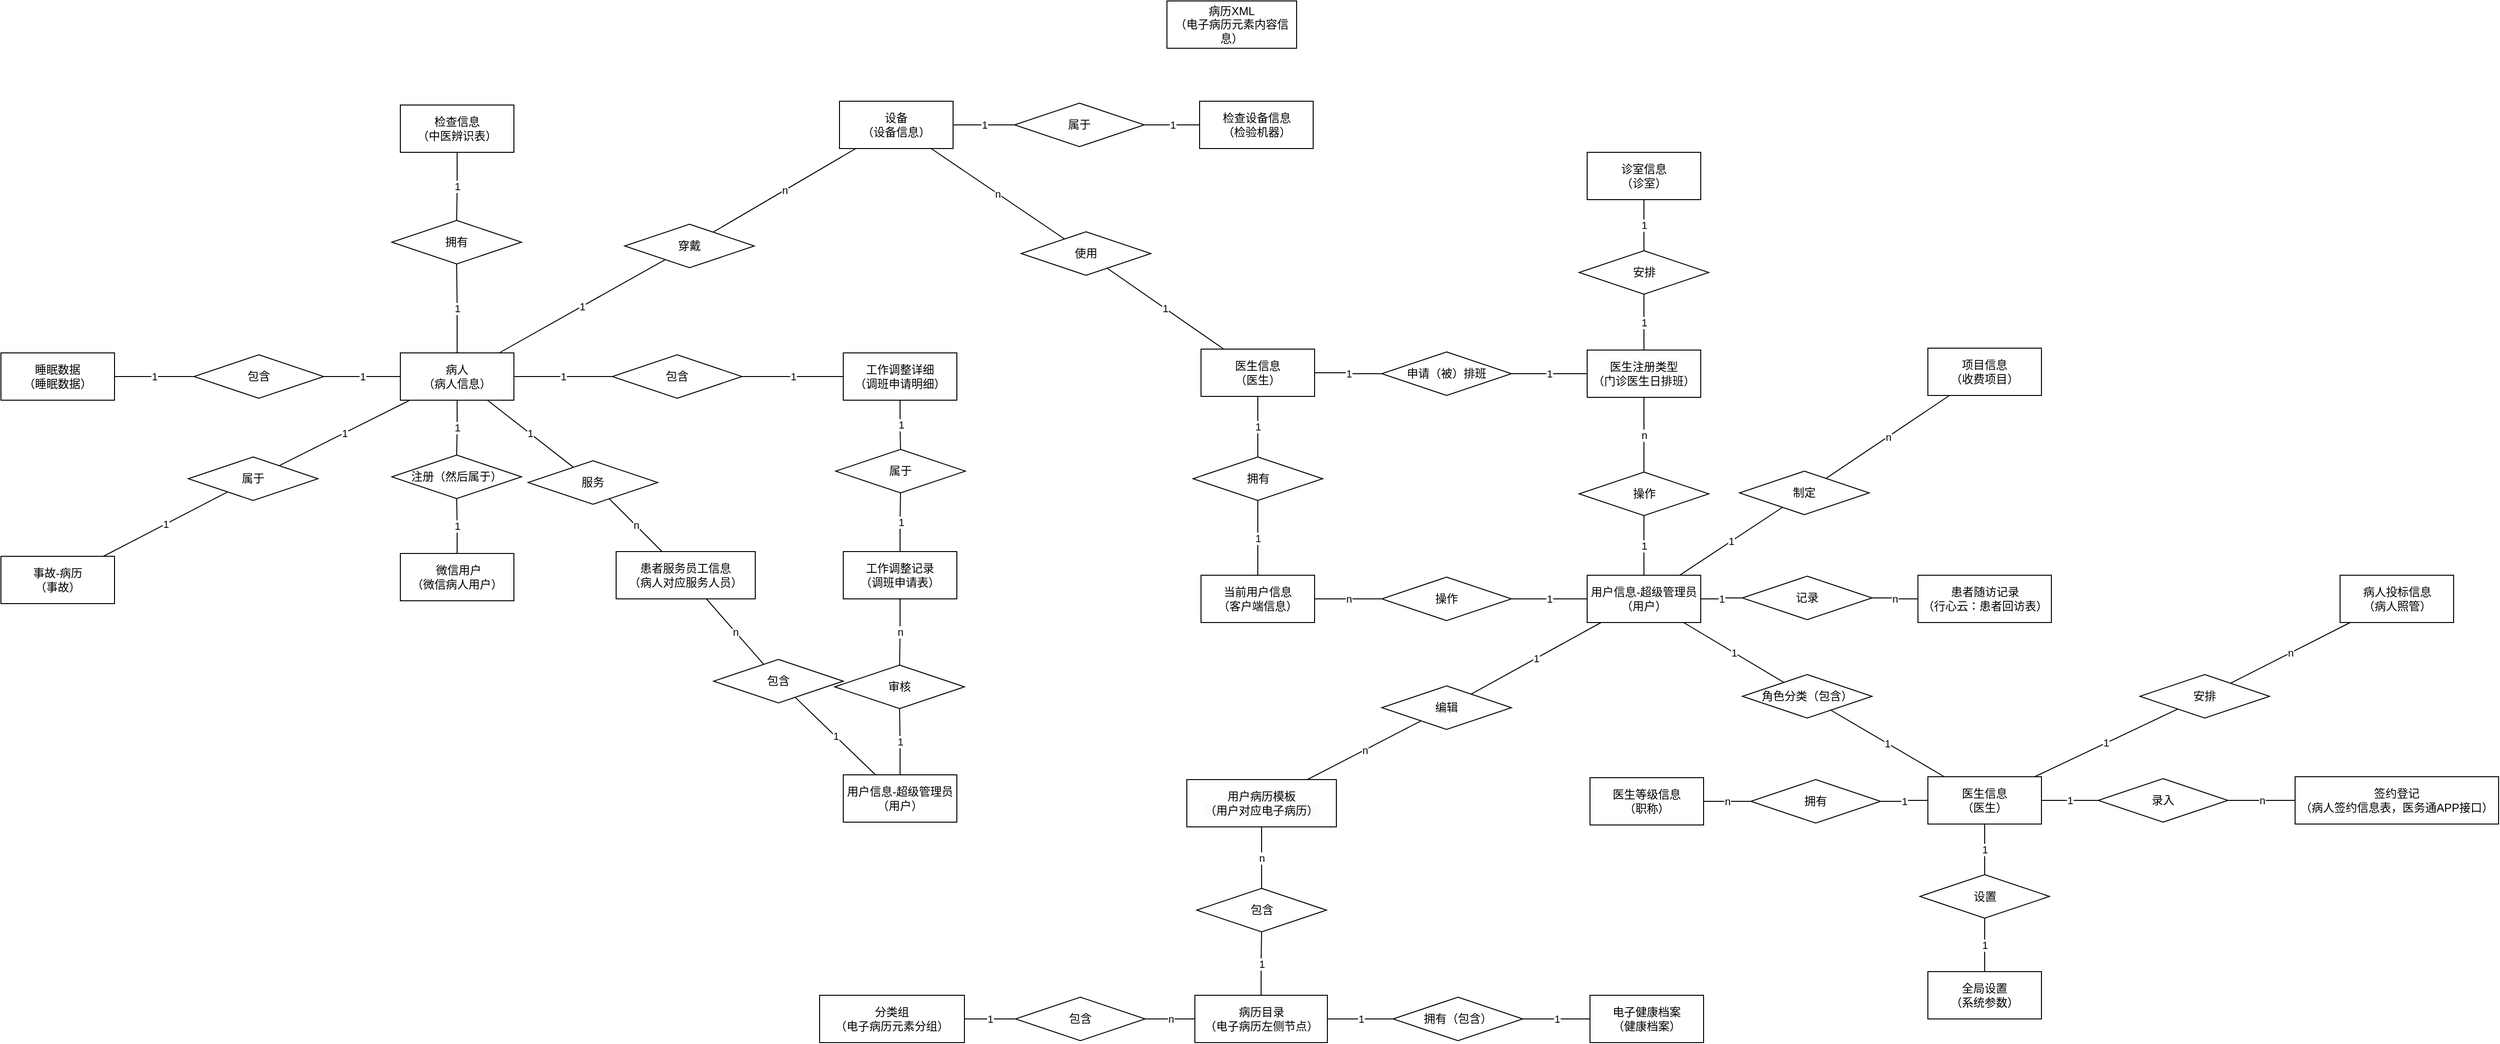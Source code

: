 <mxfile version="24.7.4">
  <diagram name="第 1 页" id="78033s9l0AK3vR_pznim">
    <mxGraphModel dx="4555" dy="3016" grid="0" gridSize="10" guides="1" tooltips="1" connect="1" arrows="1" fold="1" page="1" pageScale="1" pageWidth="827" pageHeight="1169" math="0" shadow="0">
      <root>
        <mxCell id="0" />
        <mxCell id="1" parent="0" />
        <mxCell id="rbatr0RZPFqrajTzZ2mt-5" value="1" style="edgeStyle=orthogonalEdgeStyle;rounded=0;orthogonalLoop=1;jettySize=auto;html=1;endArrow=none;endFill=0;" parent="1" source="rbatr0RZPFqrajTzZ2mt-1" target="rbatr0RZPFqrajTzZ2mt-4" edge="1">
          <mxGeometry relative="1" as="geometry" />
        </mxCell>
        <mxCell id="rbatr0RZPFqrajTzZ2mt-10" value="1" style="edgeStyle=orthogonalEdgeStyle;rounded=0;orthogonalLoop=1;jettySize=auto;html=1;endArrow=none;endFill=0;" parent="1" source="rbatr0RZPFqrajTzZ2mt-1" target="rbatr0RZPFqrajTzZ2mt-9" edge="1">
          <mxGeometry relative="1" as="geometry" />
        </mxCell>
        <mxCell id="rbatr0RZPFqrajTzZ2mt-14" value="1" style="edgeStyle=orthogonalEdgeStyle;rounded=0;orthogonalLoop=1;jettySize=auto;html=1;endArrow=none;endFill=0;" parent="1" source="rbatr0RZPFqrajTzZ2mt-1" target="rbatr0RZPFqrajTzZ2mt-13" edge="1">
          <mxGeometry relative="1" as="geometry" />
        </mxCell>
        <mxCell id="rbatr0RZPFqrajTzZ2mt-19" value="1" style="rounded=0;orthogonalLoop=1;jettySize=auto;html=1;endArrow=none;endFill=0;" parent="1" source="rbatr0RZPFqrajTzZ2mt-1" target="rbatr0RZPFqrajTzZ2mt-18" edge="1">
          <mxGeometry relative="1" as="geometry" />
        </mxCell>
        <mxCell id="rbatr0RZPFqrajTzZ2mt-1" value="&lt;div&gt;&lt;span style=&quot;background-color: initial;&quot;&gt;医生信息&lt;/span&gt;&lt;/div&gt;&lt;div&gt;（医生）&lt;/div&gt;" style="rounded=0;whiteSpace=wrap;html=1;" parent="1" vertex="1">
          <mxGeometry x="-681" y="-711" width="120" height="50" as="geometry" />
        </mxCell>
        <mxCell id="rbatr0RZPFqrajTzZ2mt-3" value="签约登记&lt;div&gt;（病人签约信息表，医务通APP接口）&lt;/div&gt;" style="rounded=0;whiteSpace=wrap;html=1;" parent="1" vertex="1">
          <mxGeometry x="-293" y="-711" width="215" height="50" as="geometry" />
        </mxCell>
        <mxCell id="rbatr0RZPFqrajTzZ2mt-6" value="n" style="edgeStyle=orthogonalEdgeStyle;rounded=0;orthogonalLoop=1;jettySize=auto;html=1;endArrow=none;endFill=0;" parent="1" source="rbatr0RZPFqrajTzZ2mt-4" target="rbatr0RZPFqrajTzZ2mt-3" edge="1">
          <mxGeometry relative="1" as="geometry" />
        </mxCell>
        <mxCell id="rbatr0RZPFqrajTzZ2mt-4" value="录入" style="rhombus;whiteSpace=wrap;html=1;" parent="1" vertex="1">
          <mxGeometry x="-501" y="-709" width="137" height="46" as="geometry" />
        </mxCell>
        <mxCell id="rbatr0RZPFqrajTzZ2mt-8" value="全局设置&lt;div&gt;（系统参数）&lt;/div&gt;" style="rounded=0;whiteSpace=wrap;html=1;" parent="1" vertex="1">
          <mxGeometry x="-681" y="-505" width="120" height="50" as="geometry" />
        </mxCell>
        <mxCell id="rbatr0RZPFqrajTzZ2mt-11" value="1" style="edgeStyle=orthogonalEdgeStyle;rounded=0;orthogonalLoop=1;jettySize=auto;html=1;endArrow=none;endFill=0;" parent="1" source="rbatr0RZPFqrajTzZ2mt-9" target="rbatr0RZPFqrajTzZ2mt-8" edge="1">
          <mxGeometry relative="1" as="geometry" />
        </mxCell>
        <mxCell id="rbatr0RZPFqrajTzZ2mt-9" value="设置" style="rhombus;whiteSpace=wrap;html=1;" parent="1" vertex="1">
          <mxGeometry x="-689.5" y="-607.5" width="137" height="46" as="geometry" />
        </mxCell>
        <mxCell id="rbatr0RZPFqrajTzZ2mt-12" value="医生等级信息&lt;div&gt;（职称）&lt;/div&gt;" style="rounded=0;whiteSpace=wrap;html=1;" parent="1" vertex="1">
          <mxGeometry x="-1038" y="-710" width="120" height="50" as="geometry" />
        </mxCell>
        <mxCell id="rbatr0RZPFqrajTzZ2mt-15" value="n" style="edgeStyle=orthogonalEdgeStyle;rounded=0;orthogonalLoop=1;jettySize=auto;html=1;endArrow=none;endFill=0;" parent="1" source="rbatr0RZPFqrajTzZ2mt-13" target="rbatr0RZPFqrajTzZ2mt-12" edge="1">
          <mxGeometry relative="1" as="geometry" />
        </mxCell>
        <mxCell id="rbatr0RZPFqrajTzZ2mt-13" value="拥有" style="rhombus;whiteSpace=wrap;html=1;" parent="1" vertex="1">
          <mxGeometry x="-868" y="-708" width="137" height="46" as="geometry" />
        </mxCell>
        <mxCell id="rbatr0RZPFqrajTzZ2mt-20" value="n" style="rounded=0;orthogonalLoop=1;jettySize=auto;html=1;endArrow=none;endFill=0;" parent="1" source="rbatr0RZPFqrajTzZ2mt-17" target="rbatr0RZPFqrajTzZ2mt-18" edge="1">
          <mxGeometry relative="1" as="geometry" />
        </mxCell>
        <mxCell id="rbatr0RZPFqrajTzZ2mt-17" value="病人投标信息&lt;div&gt;（病人照管）&lt;/div&gt;" style="rounded=0;whiteSpace=wrap;html=1;" parent="1" vertex="1">
          <mxGeometry x="-245.5" y="-924" width="120" height="50" as="geometry" />
        </mxCell>
        <mxCell id="rbatr0RZPFqrajTzZ2mt-18" value="安排" style="rhombus;whiteSpace=wrap;html=1;" parent="1" vertex="1">
          <mxGeometry x="-457" y="-819" width="137" height="46" as="geometry" />
        </mxCell>
        <mxCell id="rbatr0RZPFqrajTzZ2mt-23" value="1" style="rounded=0;orthogonalLoop=1;jettySize=auto;html=1;endArrow=none;endFill=0;" parent="1" source="rbatr0RZPFqrajTzZ2mt-21" target="rbatr0RZPFqrajTzZ2mt-22" edge="1">
          <mxGeometry relative="1" as="geometry" />
        </mxCell>
        <mxCell id="rbatr0RZPFqrajTzZ2mt-27" value="1" style="edgeStyle=orthogonalEdgeStyle;rounded=0;orthogonalLoop=1;jettySize=auto;html=1;endArrow=none;endFill=0;" parent="1" source="rbatr0RZPFqrajTzZ2mt-21" target="rbatr0RZPFqrajTzZ2mt-26" edge="1">
          <mxGeometry relative="1" as="geometry" />
        </mxCell>
        <mxCell id="rbatr0RZPFqrajTzZ2mt-35" value="1" style="edgeStyle=orthogonalEdgeStyle;rounded=0;orthogonalLoop=1;jettySize=auto;html=1;endArrow=none;endFill=0;" parent="1" source="rbatr0RZPFqrajTzZ2mt-21" target="rbatr0RZPFqrajTzZ2mt-34" edge="1">
          <mxGeometry relative="1" as="geometry" />
        </mxCell>
        <mxCell id="rbatr0RZPFqrajTzZ2mt-47" value="1" style="rounded=0;orthogonalLoop=1;jettySize=auto;html=1;endArrow=none;endFill=0;" parent="1" source="rbatr0RZPFqrajTzZ2mt-21" target="rbatr0RZPFqrajTzZ2mt-46" edge="1">
          <mxGeometry relative="1" as="geometry" />
        </mxCell>
        <mxCell id="rbatr0RZPFqrajTzZ2mt-51" value="1" style="rounded=0;orthogonalLoop=1;jettySize=auto;html=1;endArrow=none;endFill=0;" parent="1" source="rbatr0RZPFqrajTzZ2mt-21" target="rbatr0RZPFqrajTzZ2mt-50" edge="1">
          <mxGeometry relative="1" as="geometry" />
        </mxCell>
        <mxCell id="rbatr0RZPFqrajTzZ2mt-68" value="1" style="edgeStyle=orthogonalEdgeStyle;rounded=0;orthogonalLoop=1;jettySize=auto;html=1;endArrow=none;endFill=0;" parent="1" source="rbatr0RZPFqrajTzZ2mt-21" target="rbatr0RZPFqrajTzZ2mt-67" edge="1">
          <mxGeometry relative="1" as="geometry" />
        </mxCell>
        <mxCell id="rbatr0RZPFqrajTzZ2mt-21" value="用户信息-超级管理员&lt;div&gt;（用户）&lt;/div&gt;" style="rounded=0;whiteSpace=wrap;html=1;" parent="1" vertex="1">
          <mxGeometry x="-1041" y="-924" width="120" height="50" as="geometry" />
        </mxCell>
        <mxCell id="rbatr0RZPFqrajTzZ2mt-24" value="1" style="rounded=0;orthogonalLoop=1;jettySize=auto;html=1;endArrow=none;endFill=0;" parent="1" source="rbatr0RZPFqrajTzZ2mt-22" target="rbatr0RZPFqrajTzZ2mt-1" edge="1">
          <mxGeometry relative="1" as="geometry" />
        </mxCell>
        <mxCell id="rbatr0RZPFqrajTzZ2mt-22" value="角色分类（包含）" style="rhombus;whiteSpace=wrap;html=1;" parent="1" vertex="1">
          <mxGeometry x="-877" y="-819" width="137" height="46" as="geometry" />
        </mxCell>
        <mxCell id="rbatr0RZPFqrajTzZ2mt-28" value="n" style="edgeStyle=orthogonalEdgeStyle;rounded=0;orthogonalLoop=1;jettySize=auto;html=1;endArrow=none;endFill=0;" parent="1" source="rbatr0RZPFqrajTzZ2mt-25" target="rbatr0RZPFqrajTzZ2mt-26" edge="1">
          <mxGeometry relative="1" as="geometry" />
        </mxCell>
        <mxCell id="rbatr0RZPFqrajTzZ2mt-25" value="当前用户信息&lt;div&gt;（客户端信息）&lt;/div&gt;" style="rounded=0;whiteSpace=wrap;html=1;" parent="1" vertex="1">
          <mxGeometry x="-1449" y="-924" width="120" height="50" as="geometry" />
        </mxCell>
        <mxCell id="rbatr0RZPFqrajTzZ2mt-26" value="操作" style="rhombus;whiteSpace=wrap;html=1;" parent="1" vertex="1">
          <mxGeometry x="-1258" y="-922" width="137" height="46" as="geometry" />
        </mxCell>
        <mxCell id="rbatr0RZPFqrajTzZ2mt-31" value="1" style="edgeStyle=orthogonalEdgeStyle;rounded=0;orthogonalLoop=1;jettySize=auto;html=1;endArrow=none;endFill=0;" parent="1" source="rbatr0RZPFqrajTzZ2mt-29" target="rbatr0RZPFqrajTzZ2mt-30" edge="1">
          <mxGeometry relative="1" as="geometry" />
        </mxCell>
        <mxCell id="rbatr0RZPFqrajTzZ2mt-38" value="1" style="edgeStyle=orthogonalEdgeStyle;rounded=0;orthogonalLoop=1;jettySize=auto;html=1;endArrow=none;endFill=0;" parent="1" source="rbatr0RZPFqrajTzZ2mt-29" target="rbatr0RZPFqrajTzZ2mt-37" edge="1">
          <mxGeometry relative="1" as="geometry" />
        </mxCell>
        <mxCell id="5QvbpYxqVvDE7Awgv5K5-29" value="1" style="rounded=0;orthogonalLoop=1;jettySize=auto;html=1;endArrow=none;endFill=0;" edge="1" parent="1" source="rbatr0RZPFqrajTzZ2mt-29" target="5QvbpYxqVvDE7Awgv5K5-28">
          <mxGeometry relative="1" as="geometry" />
        </mxCell>
        <mxCell id="rbatr0RZPFqrajTzZ2mt-29" value="&lt;div&gt;&lt;span style=&quot;background-color: initial;&quot;&gt;医生信息&lt;/span&gt;&lt;/div&gt;&lt;div&gt;（医生）&lt;/div&gt;" style="rounded=0;whiteSpace=wrap;html=1;" parent="1" vertex="1">
          <mxGeometry x="-1449" y="-1163" width="120" height="50" as="geometry" />
        </mxCell>
        <mxCell id="rbatr0RZPFqrajTzZ2mt-32" value="1" style="edgeStyle=orthogonalEdgeStyle;rounded=0;orthogonalLoop=1;jettySize=auto;html=1;endArrow=none;endFill=0;" parent="1" source="rbatr0RZPFqrajTzZ2mt-30" target="rbatr0RZPFqrajTzZ2mt-25" edge="1">
          <mxGeometry relative="1" as="geometry" />
        </mxCell>
        <mxCell id="rbatr0RZPFqrajTzZ2mt-30" value="拥有" style="rhombus;whiteSpace=wrap;html=1;" parent="1" vertex="1">
          <mxGeometry x="-1457.5" y="-1049" width="137" height="46" as="geometry" />
        </mxCell>
        <mxCell id="rbatr0RZPFqrajTzZ2mt-36" value="n" style="edgeStyle=orthogonalEdgeStyle;rounded=0;orthogonalLoop=1;jettySize=auto;html=1;endArrow=none;endFill=0;" parent="1" source="rbatr0RZPFqrajTzZ2mt-33" target="rbatr0RZPFqrajTzZ2mt-34" edge="1">
          <mxGeometry relative="1" as="geometry" />
        </mxCell>
        <mxCell id="rbatr0RZPFqrajTzZ2mt-40" value="1" style="edgeStyle=orthogonalEdgeStyle;rounded=0;orthogonalLoop=1;jettySize=auto;html=1;endArrow=none;endFill=0;" parent="1" source="rbatr0RZPFqrajTzZ2mt-33" target="rbatr0RZPFqrajTzZ2mt-37" edge="1">
          <mxGeometry relative="1" as="geometry" />
        </mxCell>
        <mxCell id="rbatr0RZPFqrajTzZ2mt-43" value="1" style="edgeStyle=orthogonalEdgeStyle;rounded=0;orthogonalLoop=1;jettySize=auto;html=1;endArrow=none;endFill=0;" parent="1" source="rbatr0RZPFqrajTzZ2mt-33" target="rbatr0RZPFqrajTzZ2mt-42" edge="1">
          <mxGeometry relative="1" as="geometry" />
        </mxCell>
        <mxCell id="rbatr0RZPFqrajTzZ2mt-33" value="医生注册类型&lt;div&gt;（门诊医生日排班）&lt;/div&gt;" style="rounded=0;whiteSpace=wrap;html=1;" parent="1" vertex="1">
          <mxGeometry x="-1041" y="-1162" width="120" height="50" as="geometry" />
        </mxCell>
        <mxCell id="rbatr0RZPFqrajTzZ2mt-34" value="操作" style="rhombus;whiteSpace=wrap;html=1;" parent="1" vertex="1">
          <mxGeometry x="-1049.5" y="-1033" width="137" height="46" as="geometry" />
        </mxCell>
        <mxCell id="rbatr0RZPFqrajTzZ2mt-37" value="申请（被）排班" style="rhombus;whiteSpace=wrap;html=1;" parent="1" vertex="1">
          <mxGeometry x="-1258" y="-1160" width="137" height="46" as="geometry" />
        </mxCell>
        <mxCell id="rbatr0RZPFqrajTzZ2mt-44" value="1" style="edgeStyle=orthogonalEdgeStyle;rounded=0;orthogonalLoop=1;jettySize=auto;html=1;endArrow=none;endFill=0;" parent="1" source="rbatr0RZPFqrajTzZ2mt-41" target="rbatr0RZPFqrajTzZ2mt-42" edge="1">
          <mxGeometry relative="1" as="geometry" />
        </mxCell>
        <mxCell id="rbatr0RZPFqrajTzZ2mt-41" value="诊室信息&lt;div&gt;（诊室）&lt;/div&gt;" style="rounded=0;whiteSpace=wrap;html=1;" parent="1" vertex="1">
          <mxGeometry x="-1041" y="-1371" width="120" height="50" as="geometry" />
        </mxCell>
        <mxCell id="rbatr0RZPFqrajTzZ2mt-42" value="安排" style="rhombus;whiteSpace=wrap;html=1;" parent="1" vertex="1">
          <mxGeometry x="-1049.5" y="-1267" width="137" height="46" as="geometry" />
        </mxCell>
        <mxCell id="rbatr0RZPFqrajTzZ2mt-48" value="n" style="rounded=0;orthogonalLoop=1;jettySize=auto;html=1;endArrow=none;endFill=0;" parent="1" source="rbatr0RZPFqrajTzZ2mt-45" target="rbatr0RZPFqrajTzZ2mt-46" edge="1">
          <mxGeometry relative="1" as="geometry" />
        </mxCell>
        <mxCell id="rbatr0RZPFqrajTzZ2mt-45" value=" 项目信息&lt;div&gt;（收费项目）&lt;/div&gt;" style="rounded=0;whiteSpace=wrap;html=1;" parent="1" vertex="1">
          <mxGeometry x="-681" y="-1164" width="120" height="50" as="geometry" />
        </mxCell>
        <mxCell id="rbatr0RZPFqrajTzZ2mt-46" value="制定" style="rhombus;whiteSpace=wrap;html=1;" parent="1" vertex="1">
          <mxGeometry x="-880" y="-1034" width="137" height="46" as="geometry" />
        </mxCell>
        <mxCell id="rbatr0RZPFqrajTzZ2mt-57" value="n" style="edgeStyle=orthogonalEdgeStyle;rounded=0;orthogonalLoop=1;jettySize=auto;html=1;endArrow=none;endFill=0;" parent="1" source="rbatr0RZPFqrajTzZ2mt-49" target="rbatr0RZPFqrajTzZ2mt-55" edge="1">
          <mxGeometry relative="1" as="geometry" />
        </mxCell>
        <mxCell id="rbatr0RZPFqrajTzZ2mt-49" value="&lt;br&gt;&lt;span style=&quot;color: rgb(0, 0, 0); font-family: Helvetica; font-size: 12px; font-style: normal; font-variant-ligatures: normal; font-variant-caps: normal; font-weight: 400; letter-spacing: normal; orphans: 2; text-align: center; text-indent: 0px; text-transform: none; widows: 2; word-spacing: 0px; -webkit-text-stroke-width: 0px; white-space: normal; background-color: rgb(251, 251, 251); text-decoration-thickness: initial; text-decoration-style: initial; text-decoration-color: initial; display: inline !important; float: none;&quot;&gt;&lt;br&gt;&lt;/span&gt;&lt;div&gt;&lt;span style=&quot;color: rgb(0, 0, 0); font-family: Helvetica; font-size: 12px; font-style: normal; font-variant-ligatures: normal; font-variant-caps: normal; font-weight: 400; letter-spacing: normal; orphans: 2; text-align: center; text-indent: 0px; text-transform: none; widows: 2; word-spacing: 0px; -webkit-text-stroke-width: 0px; white-space: normal; background-color: rgb(251, 251, 251); text-decoration-thickness: initial; text-decoration-style: initial; text-decoration-color: initial; display: inline !important; float: none;&quot;&gt;用户病历模板&lt;/span&gt;&lt;div style=&quot;forced-color-adjust: none; color: rgb(0, 0, 0); font-family: Helvetica; font-size: 12px; font-style: normal; font-variant-ligatures: normal; font-variant-caps: normal; font-weight: 400; letter-spacing: normal; orphans: 2; text-align: center; text-indent: 0px; text-transform: none; widows: 2; word-spacing: 0px; -webkit-text-stroke-width: 0px; white-space: normal; background-color: rgb(251, 251, 251); text-decoration-thickness: initial; text-decoration-style: initial; text-decoration-color: initial;&quot;&gt;（用户对应电子病历）&lt;/div&gt;&lt;br&gt;&lt;br&gt;&lt;/div&gt;" style="rounded=0;whiteSpace=wrap;html=1;" parent="1" vertex="1">
          <mxGeometry x="-1464" y="-708" width="158" height="50" as="geometry" />
        </mxCell>
        <mxCell id="rbatr0RZPFqrajTzZ2mt-52" value="n" style="rounded=0;orthogonalLoop=1;jettySize=auto;html=1;endArrow=none;endFill=0;" parent="1" source="rbatr0RZPFqrajTzZ2mt-50" target="rbatr0RZPFqrajTzZ2mt-49" edge="1">
          <mxGeometry relative="1" as="geometry" />
        </mxCell>
        <mxCell id="rbatr0RZPFqrajTzZ2mt-50" value="编辑" style="rhombus;whiteSpace=wrap;html=1;" parent="1" vertex="1">
          <mxGeometry x="-1258" y="-807" width="137" height="46" as="geometry" />
        </mxCell>
        <mxCell id="rbatr0RZPFqrajTzZ2mt-56" value="1" style="edgeStyle=orthogonalEdgeStyle;rounded=0;orthogonalLoop=1;jettySize=auto;html=1;endArrow=none;endFill=0;" parent="1" source="rbatr0RZPFqrajTzZ2mt-53" target="rbatr0RZPFqrajTzZ2mt-55" edge="1">
          <mxGeometry relative="1" as="geometry" />
        </mxCell>
        <mxCell id="rbatr0RZPFqrajTzZ2mt-64" value="1" style="edgeStyle=orthogonalEdgeStyle;rounded=0;orthogonalLoop=1;jettySize=auto;html=1;endArrow=none;endFill=0;" parent="1" source="rbatr0RZPFqrajTzZ2mt-53" target="rbatr0RZPFqrajTzZ2mt-63" edge="1">
          <mxGeometry relative="1" as="geometry" />
        </mxCell>
        <mxCell id="rbatr0RZPFqrajTzZ2mt-53" value="病历目录&lt;div&gt;（电子病历左侧节点）&lt;/div&gt;" style="rounded=0;whiteSpace=wrap;html=1;" parent="1" vertex="1">
          <mxGeometry x="-1455.5" y="-480" width="140" height="50" as="geometry" />
        </mxCell>
        <mxCell id="rbatr0RZPFqrajTzZ2mt-54" value="病历XML&lt;br&gt;&lt;span style=&quot;background-color: initial;&quot;&gt;（电子病历元素内容信息）&lt;/span&gt;" style="rounded=0;whiteSpace=wrap;html=1;" parent="1" vertex="1">
          <mxGeometry x="-1485" y="-1531" width="137" height="50" as="geometry" />
        </mxCell>
        <mxCell id="rbatr0RZPFqrajTzZ2mt-55" value="包含" style="rhombus;whiteSpace=wrap;html=1;" parent="1" vertex="1">
          <mxGeometry x="-1453.5" y="-593" width="137" height="46" as="geometry" />
        </mxCell>
        <mxCell id="rbatr0RZPFqrajTzZ2mt-60" value="1" style="edgeStyle=orthogonalEdgeStyle;rounded=0;orthogonalLoop=1;jettySize=auto;html=1;endArrow=none;endFill=0;" parent="1" source="rbatr0RZPFqrajTzZ2mt-58" target="rbatr0RZPFqrajTzZ2mt-59" edge="1">
          <mxGeometry relative="1" as="geometry" />
        </mxCell>
        <mxCell id="rbatr0RZPFqrajTzZ2mt-58" value="分类组&lt;div&gt;（电子病历元素分组）&lt;/div&gt;" style="rounded=0;whiteSpace=wrap;html=1;" parent="1" vertex="1">
          <mxGeometry x="-1852" y="-480" width="153" height="50" as="geometry" />
        </mxCell>
        <mxCell id="rbatr0RZPFqrajTzZ2mt-61" value="n" style="edgeStyle=orthogonalEdgeStyle;rounded=0;orthogonalLoop=1;jettySize=auto;html=1;endArrow=none;endFill=0;" parent="1" source="rbatr0RZPFqrajTzZ2mt-59" target="rbatr0RZPFqrajTzZ2mt-53" edge="1">
          <mxGeometry relative="1" as="geometry" />
        </mxCell>
        <mxCell id="rbatr0RZPFqrajTzZ2mt-59" value="包含" style="rhombus;whiteSpace=wrap;html=1;" parent="1" vertex="1">
          <mxGeometry x="-1645" y="-478" width="137" height="46" as="geometry" />
        </mxCell>
        <mxCell id="rbatr0RZPFqrajTzZ2mt-62" value="电子健康档案&lt;div&gt;（健康档案）&lt;/div&gt;" style="rounded=0;whiteSpace=wrap;html=1;" parent="1" vertex="1">
          <mxGeometry x="-1038" y="-480" width="120" height="50" as="geometry" />
        </mxCell>
        <mxCell id="rbatr0RZPFqrajTzZ2mt-65" value="1" style="edgeStyle=orthogonalEdgeStyle;rounded=0;orthogonalLoop=1;jettySize=auto;html=1;endArrow=none;endFill=0;" parent="1" source="rbatr0RZPFqrajTzZ2mt-63" target="rbatr0RZPFqrajTzZ2mt-62" edge="1">
          <mxGeometry relative="1" as="geometry" />
        </mxCell>
        <mxCell id="rbatr0RZPFqrajTzZ2mt-63" value="拥有（包含）" style="rhombus;whiteSpace=wrap;html=1;" parent="1" vertex="1">
          <mxGeometry x="-1246" y="-478" width="137" height="46" as="geometry" />
        </mxCell>
        <mxCell id="rbatr0RZPFqrajTzZ2mt-66" value="患者随访记录&lt;div&gt;（行心云：患者回访表）&lt;/div&gt;" style="rounded=0;whiteSpace=wrap;html=1;" parent="1" vertex="1">
          <mxGeometry x="-691.5" y="-924" width="141" height="50" as="geometry" />
        </mxCell>
        <mxCell id="rbatr0RZPFqrajTzZ2mt-69" value="n" style="edgeStyle=orthogonalEdgeStyle;rounded=0;orthogonalLoop=1;jettySize=auto;html=1;endArrow=none;endFill=0;" parent="1" source="rbatr0RZPFqrajTzZ2mt-67" target="rbatr0RZPFqrajTzZ2mt-66" edge="1">
          <mxGeometry relative="1" as="geometry" />
        </mxCell>
        <mxCell id="rbatr0RZPFqrajTzZ2mt-67" value="记录" style="rhombus;whiteSpace=wrap;html=1;" parent="1" vertex="1">
          <mxGeometry x="-877" y="-923" width="137" height="46" as="geometry" />
        </mxCell>
        <mxCell id="5QvbpYxqVvDE7Awgv5K5-5" value="n" style="edgeStyle=orthogonalEdgeStyle;rounded=0;orthogonalLoop=1;jettySize=auto;html=1;endArrow=none;endFill=0;" edge="1" parent="1" source="5QvbpYxqVvDE7Awgv5K5-1" target="5QvbpYxqVvDE7Awgv5K5-3">
          <mxGeometry relative="1" as="geometry" />
        </mxCell>
        <mxCell id="5QvbpYxqVvDE7Awgv5K5-9" value="1" style="edgeStyle=orthogonalEdgeStyle;rounded=0;orthogonalLoop=1;jettySize=auto;html=1;endArrow=none;endFill=0;" edge="1" parent="1" source="5QvbpYxqVvDE7Awgv5K5-1" target="5QvbpYxqVvDE7Awgv5K5-7">
          <mxGeometry relative="1" as="geometry" />
        </mxCell>
        <mxCell id="5QvbpYxqVvDE7Awgv5K5-1" value="工作调整记录&lt;div&gt;（调班申请表）&lt;br&gt;&lt;/div&gt;" style="rounded=0;whiteSpace=wrap;html=1;" vertex="1" parent="1">
          <mxGeometry x="-1827" y="-949" width="120" height="50" as="geometry" />
        </mxCell>
        <mxCell id="5QvbpYxqVvDE7Awgv5K5-4" value="1" style="edgeStyle=orthogonalEdgeStyle;rounded=0;orthogonalLoop=1;jettySize=auto;html=1;endArrow=none;endFill=0;" edge="1" parent="1" source="5QvbpYxqVvDE7Awgv5K5-2" target="5QvbpYxqVvDE7Awgv5K5-3">
          <mxGeometry relative="1" as="geometry" />
        </mxCell>
        <mxCell id="5QvbpYxqVvDE7Awgv5K5-2" value="用户信息-超级管理员&lt;div&gt;（用户）&lt;/div&gt;" style="rounded=0;whiteSpace=wrap;html=1;" vertex="1" parent="1">
          <mxGeometry x="-1827" y="-713" width="120" height="50" as="geometry" />
        </mxCell>
        <mxCell id="5QvbpYxqVvDE7Awgv5K5-3" value="审核" style="rhombus;whiteSpace=wrap;html=1;" vertex="1" parent="1">
          <mxGeometry x="-1836" y="-829" width="137" height="46" as="geometry" />
        </mxCell>
        <mxCell id="5QvbpYxqVvDE7Awgv5K5-8" value="1" style="edgeStyle=orthogonalEdgeStyle;rounded=0;orthogonalLoop=1;jettySize=auto;html=1;endArrow=none;endFill=0;" edge="1" parent="1" source="5QvbpYxqVvDE7Awgv5K5-6" target="5QvbpYxqVvDE7Awgv5K5-7">
          <mxGeometry relative="1" as="geometry" />
        </mxCell>
        <mxCell id="5QvbpYxqVvDE7Awgv5K5-12" value="1" style="edgeStyle=orthogonalEdgeStyle;rounded=0;orthogonalLoop=1;jettySize=auto;html=1;endArrow=none;endFill=0;" edge="1" parent="1" source="5QvbpYxqVvDE7Awgv5K5-6" target="5QvbpYxqVvDE7Awgv5K5-11">
          <mxGeometry relative="1" as="geometry" />
        </mxCell>
        <mxCell id="5QvbpYxqVvDE7Awgv5K5-6" value="工作调整详细&lt;div&gt;（调班申请明细）&lt;/div&gt;" style="rounded=0;whiteSpace=wrap;html=1;" vertex="1" parent="1">
          <mxGeometry x="-1827" y="-1159" width="120" height="50" as="geometry" />
        </mxCell>
        <mxCell id="5QvbpYxqVvDE7Awgv5K5-7" value="属于" style="rhombus;whiteSpace=wrap;html=1;" vertex="1" parent="1">
          <mxGeometry x="-1835" y="-1057" width="137" height="46" as="geometry" />
        </mxCell>
        <mxCell id="5QvbpYxqVvDE7Awgv5K5-13" value="1" style="edgeStyle=orthogonalEdgeStyle;rounded=0;orthogonalLoop=1;jettySize=auto;html=1;endArrow=none;endFill=0;" edge="1" parent="1" source="5QvbpYxqVvDE7Awgv5K5-10" target="5QvbpYxqVvDE7Awgv5K5-11">
          <mxGeometry relative="1" as="geometry" />
        </mxCell>
        <mxCell id="5QvbpYxqVvDE7Awgv5K5-17" value="1" style="edgeStyle=orthogonalEdgeStyle;rounded=0;orthogonalLoop=1;jettySize=auto;html=1;endArrow=none;endFill=0;" edge="1" parent="1" source="5QvbpYxqVvDE7Awgv5K5-10" target="5QvbpYxqVvDE7Awgv5K5-15">
          <mxGeometry relative="1" as="geometry" />
        </mxCell>
        <mxCell id="5QvbpYxqVvDE7Awgv5K5-21" value="1" style="edgeStyle=orthogonalEdgeStyle;rounded=0;orthogonalLoop=1;jettySize=auto;html=1;endArrow=none;endFill=0;" edge="1" parent="1" source="5QvbpYxqVvDE7Awgv5K5-10" target="5QvbpYxqVvDE7Awgv5K5-19">
          <mxGeometry relative="1" as="geometry" />
        </mxCell>
        <mxCell id="5QvbpYxqVvDE7Awgv5K5-25" value="1" style="rounded=0;orthogonalLoop=1;jettySize=auto;html=1;endArrow=none;endFill=0;" edge="1" parent="1" source="5QvbpYxqVvDE7Awgv5K5-10" target="5QvbpYxqVvDE7Awgv5K5-24">
          <mxGeometry relative="1" as="geometry" />
        </mxCell>
        <mxCell id="5QvbpYxqVvDE7Awgv5K5-33" value="1" style="edgeStyle=orthogonalEdgeStyle;rounded=0;orthogonalLoop=1;jettySize=auto;html=1;endArrow=none;endFill=0;" edge="1" parent="1" source="5QvbpYxqVvDE7Awgv5K5-10" target="5QvbpYxqVvDE7Awgv5K5-31">
          <mxGeometry relative="1" as="geometry" />
        </mxCell>
        <mxCell id="5QvbpYxqVvDE7Awgv5K5-40" value="1" style="rounded=0;orthogonalLoop=1;jettySize=auto;html=1;endArrow=none;endFill=0;" edge="1" parent="1" source="5QvbpYxqVvDE7Awgv5K5-10" target="5QvbpYxqVvDE7Awgv5K5-39">
          <mxGeometry relative="1" as="geometry" />
        </mxCell>
        <mxCell id="5QvbpYxqVvDE7Awgv5K5-47" value="1" style="rounded=0;orthogonalLoop=1;jettySize=auto;html=1;endArrow=none;endFill=0;" edge="1" parent="1" source="5QvbpYxqVvDE7Awgv5K5-10" target="5QvbpYxqVvDE7Awgv5K5-46">
          <mxGeometry relative="1" as="geometry" />
        </mxCell>
        <mxCell id="5QvbpYxqVvDE7Awgv5K5-10" value="病人&lt;div&gt;（病人信息）&lt;/div&gt;" style="rounded=0;whiteSpace=wrap;html=1;" vertex="1" parent="1">
          <mxGeometry x="-2295" y="-1159" width="120" height="50" as="geometry" />
        </mxCell>
        <mxCell id="5QvbpYxqVvDE7Awgv5K5-11" value="包含" style="rhombus;whiteSpace=wrap;html=1;" vertex="1" parent="1">
          <mxGeometry x="-2071" y="-1157" width="137" height="46" as="geometry" />
        </mxCell>
        <mxCell id="5QvbpYxqVvDE7Awgv5K5-16" value="1" style="edgeStyle=orthogonalEdgeStyle;rounded=0;orthogonalLoop=1;jettySize=auto;html=1;endArrow=none;endFill=0;" edge="1" parent="1" source="5QvbpYxqVvDE7Awgv5K5-14" target="5QvbpYxqVvDE7Awgv5K5-15">
          <mxGeometry relative="1" as="geometry" />
        </mxCell>
        <mxCell id="5QvbpYxqVvDE7Awgv5K5-14" value="&amp;nbsp;微信用户&lt;div&gt;（微信病人用户）&lt;/div&gt;" style="rounded=0;whiteSpace=wrap;html=1;" vertex="1" parent="1">
          <mxGeometry x="-2295" y="-947" width="120" height="50" as="geometry" />
        </mxCell>
        <mxCell id="5QvbpYxqVvDE7Awgv5K5-15" value="注册（然后属于）" style="rhombus;whiteSpace=wrap;html=1;" vertex="1" parent="1">
          <mxGeometry x="-2304" y="-1051" width="137" height="46" as="geometry" />
        </mxCell>
        <mxCell id="5QvbpYxqVvDE7Awgv5K5-20" value="1" style="edgeStyle=orthogonalEdgeStyle;rounded=0;orthogonalLoop=1;jettySize=auto;html=1;endArrow=none;endFill=0;" edge="1" parent="1" source="5QvbpYxqVvDE7Awgv5K5-18" target="5QvbpYxqVvDE7Awgv5K5-19">
          <mxGeometry relative="1" as="geometry" />
        </mxCell>
        <mxCell id="5QvbpYxqVvDE7Awgv5K5-18" value="检查信息&lt;div&gt;（中医辨识表）&lt;/div&gt;" style="rounded=0;whiteSpace=wrap;html=1;" vertex="1" parent="1">
          <mxGeometry x="-2295" y="-1421" width="120" height="50" as="geometry" />
        </mxCell>
        <mxCell id="5QvbpYxqVvDE7Awgv5K5-19" value="拥有" style="rhombus;whiteSpace=wrap;html=1;" vertex="1" parent="1">
          <mxGeometry x="-2304" y="-1299" width="137" height="46" as="geometry" />
        </mxCell>
        <mxCell id="5QvbpYxqVvDE7Awgv5K5-30" value="n" style="rounded=0;orthogonalLoop=1;jettySize=auto;html=1;endArrow=none;endFill=0;" edge="1" parent="1" source="5QvbpYxqVvDE7Awgv5K5-22" target="5QvbpYxqVvDE7Awgv5K5-28">
          <mxGeometry relative="1" as="geometry" />
        </mxCell>
        <mxCell id="5QvbpYxqVvDE7Awgv5K5-36" value="1" style="edgeStyle=orthogonalEdgeStyle;rounded=0;orthogonalLoop=1;jettySize=auto;html=1;endArrow=none;endFill=0;" edge="1" parent="1" source="5QvbpYxqVvDE7Awgv5K5-22" target="5QvbpYxqVvDE7Awgv5K5-35">
          <mxGeometry relative="1" as="geometry" />
        </mxCell>
        <mxCell id="5QvbpYxqVvDE7Awgv5K5-22" value="设备&lt;div&gt;（设备信息）&lt;/div&gt;" style="rounded=0;whiteSpace=wrap;html=1;" vertex="1" parent="1">
          <mxGeometry x="-1831" y="-1425" width="120" height="50" as="geometry" />
        </mxCell>
        <mxCell id="5QvbpYxqVvDE7Awgv5K5-32" value="1" style="edgeStyle=orthogonalEdgeStyle;rounded=0;orthogonalLoop=1;jettySize=auto;html=1;endArrow=none;endFill=0;" edge="1" parent="1" source="5QvbpYxqVvDE7Awgv5K5-23" target="5QvbpYxqVvDE7Awgv5K5-31">
          <mxGeometry relative="1" as="geometry" />
        </mxCell>
        <mxCell id="5QvbpYxqVvDE7Awgv5K5-23" value="睡眠数据&lt;br&gt;&lt;div&gt;（睡眠数据）&lt;/div&gt;" style="rounded=0;whiteSpace=wrap;html=1;" vertex="1" parent="1">
          <mxGeometry x="-2717" y="-1159" width="120" height="50" as="geometry" />
        </mxCell>
        <mxCell id="5QvbpYxqVvDE7Awgv5K5-27" value="n" style="rounded=0;orthogonalLoop=1;jettySize=auto;html=1;endArrow=none;endFill=0;" edge="1" parent="1" source="5QvbpYxqVvDE7Awgv5K5-24" target="5QvbpYxqVvDE7Awgv5K5-22">
          <mxGeometry relative="1" as="geometry" />
        </mxCell>
        <mxCell id="5QvbpYxqVvDE7Awgv5K5-24" value="穿戴" style="rhombus;whiteSpace=wrap;html=1;" vertex="1" parent="1">
          <mxGeometry x="-2058" y="-1295" width="137" height="46" as="geometry" />
        </mxCell>
        <mxCell id="5QvbpYxqVvDE7Awgv5K5-28" value="使用" style="rhombus;whiteSpace=wrap;html=1;" vertex="1" parent="1">
          <mxGeometry x="-1639" y="-1287" width="137" height="46" as="geometry" />
        </mxCell>
        <mxCell id="5QvbpYxqVvDE7Awgv5K5-31" value="包含" style="rhombus;whiteSpace=wrap;html=1;" vertex="1" parent="1">
          <mxGeometry x="-2513" y="-1157" width="137" height="46" as="geometry" />
        </mxCell>
        <mxCell id="5QvbpYxqVvDE7Awgv5K5-34" value="检查设备信息&lt;div&gt;（检验机器）&lt;/div&gt;" style="rounded=0;whiteSpace=wrap;html=1;" vertex="1" parent="1">
          <mxGeometry x="-1450.5" y="-1425" width="120" height="50" as="geometry" />
        </mxCell>
        <mxCell id="5QvbpYxqVvDE7Awgv5K5-37" value="1" style="edgeStyle=orthogonalEdgeStyle;rounded=0;orthogonalLoop=1;jettySize=auto;html=1;endArrow=none;endFill=0;" edge="1" parent="1" source="5QvbpYxqVvDE7Awgv5K5-35" target="5QvbpYxqVvDE7Awgv5K5-34">
          <mxGeometry relative="1" as="geometry" />
        </mxCell>
        <mxCell id="5QvbpYxqVvDE7Awgv5K5-35" value="属于" style="rhombus;whiteSpace=wrap;html=1;" vertex="1" parent="1">
          <mxGeometry x="-1646" y="-1423" width="137" height="46" as="geometry" />
        </mxCell>
        <mxCell id="5QvbpYxqVvDE7Awgv5K5-41" value="1" style="rounded=0;orthogonalLoop=1;jettySize=auto;html=1;endArrow=none;endFill=0;" edge="1" parent="1" source="5QvbpYxqVvDE7Awgv5K5-38" target="5QvbpYxqVvDE7Awgv5K5-39">
          <mxGeometry relative="1" as="geometry" />
        </mxCell>
        <mxCell id="5QvbpYxqVvDE7Awgv5K5-38" value="事故-病历&lt;br&gt;&lt;div&gt;（事故）&lt;/div&gt;" style="rounded=0;whiteSpace=wrap;html=1;" vertex="1" parent="1">
          <mxGeometry x="-2717" y="-944" width="120" height="50" as="geometry" />
        </mxCell>
        <mxCell id="5QvbpYxqVvDE7Awgv5K5-39" value="属于" style="rhombus;whiteSpace=wrap;html=1;" vertex="1" parent="1">
          <mxGeometry x="-2519" y="-1049" width="137" height="46" as="geometry" />
        </mxCell>
        <mxCell id="5QvbpYxqVvDE7Awgv5K5-48" value="n" style="rounded=0;orthogonalLoop=1;jettySize=auto;html=1;endArrow=none;endFill=0;" edge="1" parent="1" source="5QvbpYxqVvDE7Awgv5K5-42" target="5QvbpYxqVvDE7Awgv5K5-46">
          <mxGeometry relative="1" as="geometry" />
        </mxCell>
        <mxCell id="5QvbpYxqVvDE7Awgv5K5-49" value="n" style="rounded=0;orthogonalLoop=1;jettySize=auto;html=1;endArrow=none;endFill=0;" edge="1" parent="1" source="5QvbpYxqVvDE7Awgv5K5-42" target="5QvbpYxqVvDE7Awgv5K5-45">
          <mxGeometry relative="1" as="geometry" />
        </mxCell>
        <mxCell id="5QvbpYxqVvDE7Awgv5K5-42" value=" 患者服务员工信息&lt;div&gt;（病人对应服务人员）&lt;/div&gt;" style="rounded=0;whiteSpace=wrap;html=1;" vertex="1" parent="1">
          <mxGeometry x="-2067" y="-949" width="147" height="50" as="geometry" />
        </mxCell>
        <mxCell id="5QvbpYxqVvDE7Awgv5K5-50" value="1" style="rounded=0;orthogonalLoop=1;jettySize=auto;html=1;endArrow=none;endFill=0;" edge="1" parent="1" source="5QvbpYxqVvDE7Awgv5K5-45" target="5QvbpYxqVvDE7Awgv5K5-2">
          <mxGeometry relative="1" as="geometry" />
        </mxCell>
        <mxCell id="5QvbpYxqVvDE7Awgv5K5-45" value="包含" style="rhombus;whiteSpace=wrap;html=1;" vertex="1" parent="1">
          <mxGeometry x="-1964" y="-835" width="137" height="46" as="geometry" />
        </mxCell>
        <mxCell id="5QvbpYxqVvDE7Awgv5K5-46" value="服务" style="rhombus;whiteSpace=wrap;html=1;" vertex="1" parent="1">
          <mxGeometry x="-2160" y="-1045" width="137" height="46" as="geometry" />
        </mxCell>
      </root>
    </mxGraphModel>
  </diagram>
</mxfile>
